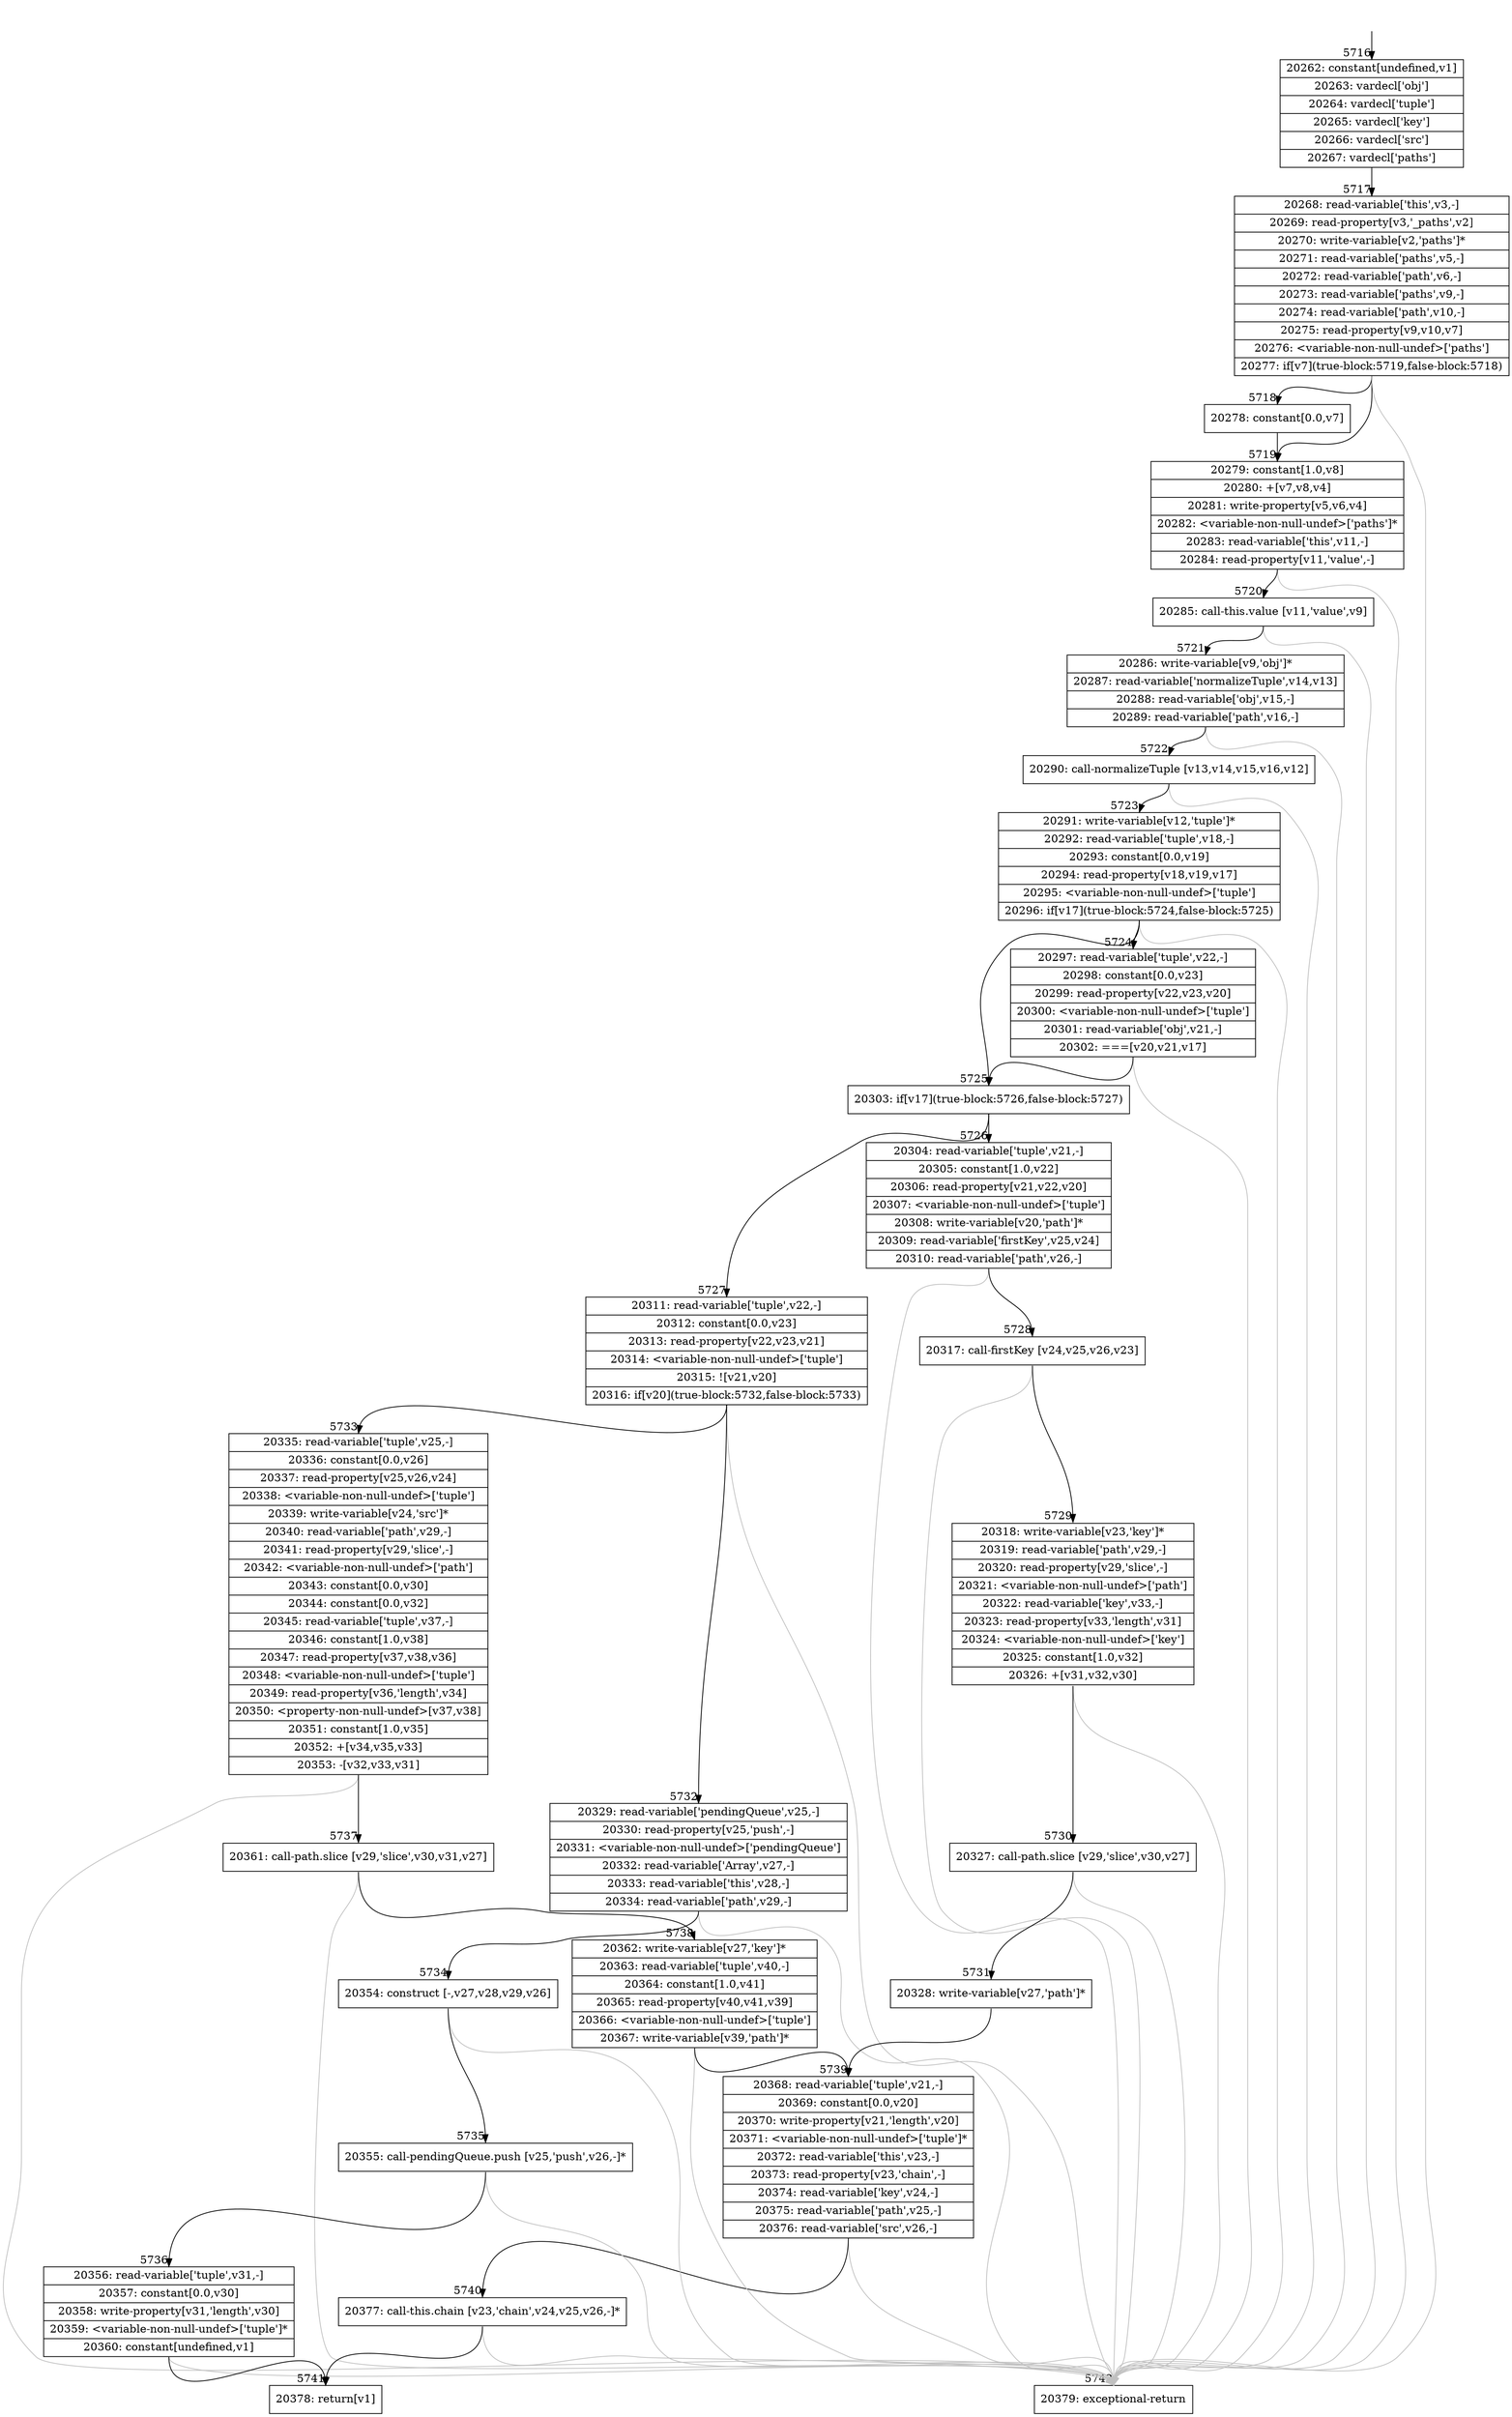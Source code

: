 digraph {
rankdir="TD"
BB_entry464[shape=none,label=""];
BB_entry464 -> BB5716 [tailport=s, headport=n, headlabel="    5716"]
BB5716 [shape=record label="{20262: constant[undefined,v1]|20263: vardecl['obj']|20264: vardecl['tuple']|20265: vardecl['key']|20266: vardecl['src']|20267: vardecl['paths']}" ] 
BB5716 -> BB5717 [tailport=s, headport=n, headlabel="      5717"]
BB5717 [shape=record label="{20268: read-variable['this',v3,-]|20269: read-property[v3,'_paths',v2]|20270: write-variable[v2,'paths']*|20271: read-variable['paths',v5,-]|20272: read-variable['path',v6,-]|20273: read-variable['paths',v9,-]|20274: read-variable['path',v10,-]|20275: read-property[v9,v10,v7]|20276: \<variable-non-null-undef\>['paths']|20277: if[v7](true-block:5719,false-block:5718)}" ] 
BB5717 -> BB5719 [tailport=s, headport=n, headlabel="      5719"]
BB5717 -> BB5718 [tailport=s, headport=n, headlabel="      5718"]
BB5717 -> BB5742 [tailport=s, headport=n, color=gray, headlabel="      5742"]
BB5718 [shape=record label="{20278: constant[0.0,v7]}" ] 
BB5718 -> BB5719 [tailport=s, headport=n]
BB5719 [shape=record label="{20279: constant[1.0,v8]|20280: +[v7,v8,v4]|20281: write-property[v5,v6,v4]|20282: \<variable-non-null-undef\>['paths']*|20283: read-variable['this',v11,-]|20284: read-property[v11,'value',-]}" ] 
BB5719 -> BB5720 [tailport=s, headport=n, headlabel="      5720"]
BB5719 -> BB5742 [tailport=s, headport=n, color=gray]
BB5720 [shape=record label="{20285: call-this.value [v11,'value',v9]}" ] 
BB5720 -> BB5721 [tailport=s, headport=n, headlabel="      5721"]
BB5720 -> BB5742 [tailport=s, headport=n, color=gray]
BB5721 [shape=record label="{20286: write-variable[v9,'obj']*|20287: read-variable['normalizeTuple',v14,v13]|20288: read-variable['obj',v15,-]|20289: read-variable['path',v16,-]}" ] 
BB5721 -> BB5722 [tailport=s, headport=n, headlabel="      5722"]
BB5721 -> BB5742 [tailport=s, headport=n, color=gray]
BB5722 [shape=record label="{20290: call-normalizeTuple [v13,v14,v15,v16,v12]}" ] 
BB5722 -> BB5723 [tailport=s, headport=n, headlabel="      5723"]
BB5722 -> BB5742 [tailport=s, headport=n, color=gray]
BB5723 [shape=record label="{20291: write-variable[v12,'tuple']*|20292: read-variable['tuple',v18,-]|20293: constant[0.0,v19]|20294: read-property[v18,v19,v17]|20295: \<variable-non-null-undef\>['tuple']|20296: if[v17](true-block:5724,false-block:5725)}" ] 
BB5723 -> BB5725 [tailport=s, headport=n, headlabel="      5725"]
BB5723 -> BB5724 [tailport=s, headport=n, headlabel="      5724"]
BB5723 -> BB5742 [tailport=s, headport=n, color=gray]
BB5724 [shape=record label="{20297: read-variable['tuple',v22,-]|20298: constant[0.0,v23]|20299: read-property[v22,v23,v20]|20300: \<variable-non-null-undef\>['tuple']|20301: read-variable['obj',v21,-]|20302: ===[v20,v21,v17]}" ] 
BB5724 -> BB5725 [tailport=s, headport=n]
BB5724 -> BB5742 [tailport=s, headport=n, color=gray]
BB5725 [shape=record label="{20303: if[v17](true-block:5726,false-block:5727)}" ] 
BB5725 -> BB5726 [tailport=s, headport=n, headlabel="      5726"]
BB5725 -> BB5727 [tailport=s, headport=n, headlabel="      5727"]
BB5726 [shape=record label="{20304: read-variable['tuple',v21,-]|20305: constant[1.0,v22]|20306: read-property[v21,v22,v20]|20307: \<variable-non-null-undef\>['tuple']|20308: write-variable[v20,'path']*|20309: read-variable['firstKey',v25,v24]|20310: read-variable['path',v26,-]}" ] 
BB5726 -> BB5728 [tailport=s, headport=n, headlabel="      5728"]
BB5726 -> BB5742 [tailport=s, headport=n, color=gray]
BB5727 [shape=record label="{20311: read-variable['tuple',v22,-]|20312: constant[0.0,v23]|20313: read-property[v22,v23,v21]|20314: \<variable-non-null-undef\>['tuple']|20315: ![v21,v20]|20316: if[v20](true-block:5732,false-block:5733)}" ] 
BB5727 -> BB5732 [tailport=s, headport=n, headlabel="      5732"]
BB5727 -> BB5733 [tailport=s, headport=n, headlabel="      5733"]
BB5727 -> BB5742 [tailport=s, headport=n, color=gray]
BB5728 [shape=record label="{20317: call-firstKey [v24,v25,v26,v23]}" ] 
BB5728 -> BB5729 [tailport=s, headport=n, headlabel="      5729"]
BB5728 -> BB5742 [tailport=s, headport=n, color=gray]
BB5729 [shape=record label="{20318: write-variable[v23,'key']*|20319: read-variable['path',v29,-]|20320: read-property[v29,'slice',-]|20321: \<variable-non-null-undef\>['path']|20322: read-variable['key',v33,-]|20323: read-property[v33,'length',v31]|20324: \<variable-non-null-undef\>['key']|20325: constant[1.0,v32]|20326: +[v31,v32,v30]}" ] 
BB5729 -> BB5730 [tailport=s, headport=n, headlabel="      5730"]
BB5729 -> BB5742 [tailport=s, headport=n, color=gray]
BB5730 [shape=record label="{20327: call-path.slice [v29,'slice',v30,v27]}" ] 
BB5730 -> BB5731 [tailport=s, headport=n, headlabel="      5731"]
BB5730 -> BB5742 [tailport=s, headport=n, color=gray]
BB5731 [shape=record label="{20328: write-variable[v27,'path']*}" ] 
BB5731 -> BB5739 [tailport=s, headport=n, headlabel="      5739"]
BB5732 [shape=record label="{20329: read-variable['pendingQueue',v25,-]|20330: read-property[v25,'push',-]|20331: \<variable-non-null-undef\>['pendingQueue']|20332: read-variable['Array',v27,-]|20333: read-variable['this',v28,-]|20334: read-variable['path',v29,-]}" ] 
BB5732 -> BB5734 [tailport=s, headport=n, headlabel="      5734"]
BB5732 -> BB5742 [tailport=s, headport=n, color=gray]
BB5733 [shape=record label="{20335: read-variable['tuple',v25,-]|20336: constant[0.0,v26]|20337: read-property[v25,v26,v24]|20338: \<variable-non-null-undef\>['tuple']|20339: write-variable[v24,'src']*|20340: read-variable['path',v29,-]|20341: read-property[v29,'slice',-]|20342: \<variable-non-null-undef\>['path']|20343: constant[0.0,v30]|20344: constant[0.0,v32]|20345: read-variable['tuple',v37,-]|20346: constant[1.0,v38]|20347: read-property[v37,v38,v36]|20348: \<variable-non-null-undef\>['tuple']|20349: read-property[v36,'length',v34]|20350: \<property-non-null-undef\>[v37,v38]|20351: constant[1.0,v35]|20352: +[v34,v35,v33]|20353: -[v32,v33,v31]}" ] 
BB5733 -> BB5737 [tailport=s, headport=n, headlabel="      5737"]
BB5733 -> BB5742 [tailport=s, headport=n, color=gray]
BB5734 [shape=record label="{20354: construct [-,v27,v28,v29,v26]}" ] 
BB5734 -> BB5735 [tailport=s, headport=n, headlabel="      5735"]
BB5734 -> BB5742 [tailport=s, headport=n, color=gray]
BB5735 [shape=record label="{20355: call-pendingQueue.push [v25,'push',v26,-]*}" ] 
BB5735 -> BB5736 [tailport=s, headport=n, headlabel="      5736"]
BB5735 -> BB5742 [tailport=s, headport=n, color=gray]
BB5736 [shape=record label="{20356: read-variable['tuple',v31,-]|20357: constant[0.0,v30]|20358: write-property[v31,'length',v30]|20359: \<variable-non-null-undef\>['tuple']*|20360: constant[undefined,v1]}" ] 
BB5736 -> BB5741 [tailport=s, headport=n, headlabel="      5741"]
BB5736 -> BB5742 [tailport=s, headport=n, color=gray]
BB5737 [shape=record label="{20361: call-path.slice [v29,'slice',v30,v31,v27]}" ] 
BB5737 -> BB5738 [tailport=s, headport=n, headlabel="      5738"]
BB5737 -> BB5742 [tailport=s, headport=n, color=gray]
BB5738 [shape=record label="{20362: write-variable[v27,'key']*|20363: read-variable['tuple',v40,-]|20364: constant[1.0,v41]|20365: read-property[v40,v41,v39]|20366: \<variable-non-null-undef\>['tuple']|20367: write-variable[v39,'path']*}" ] 
BB5738 -> BB5739 [tailport=s, headport=n]
BB5738 -> BB5742 [tailport=s, headport=n, color=gray]
BB5739 [shape=record label="{20368: read-variable['tuple',v21,-]|20369: constant[0.0,v20]|20370: write-property[v21,'length',v20]|20371: \<variable-non-null-undef\>['tuple']*|20372: read-variable['this',v23,-]|20373: read-property[v23,'chain',-]|20374: read-variable['key',v24,-]|20375: read-variable['path',v25,-]|20376: read-variable['src',v26,-]}" ] 
BB5739 -> BB5740 [tailport=s, headport=n, headlabel="      5740"]
BB5739 -> BB5742 [tailport=s, headport=n, color=gray]
BB5740 [shape=record label="{20377: call-this.chain [v23,'chain',v24,v25,v26,-]*}" ] 
BB5740 -> BB5741 [tailport=s, headport=n]
BB5740 -> BB5742 [tailport=s, headport=n, color=gray]
BB5741 [shape=record label="{20378: return[v1]}" ] 
BB5742 [shape=record label="{20379: exceptional-return}" ] 
//#$~ 10391
}
